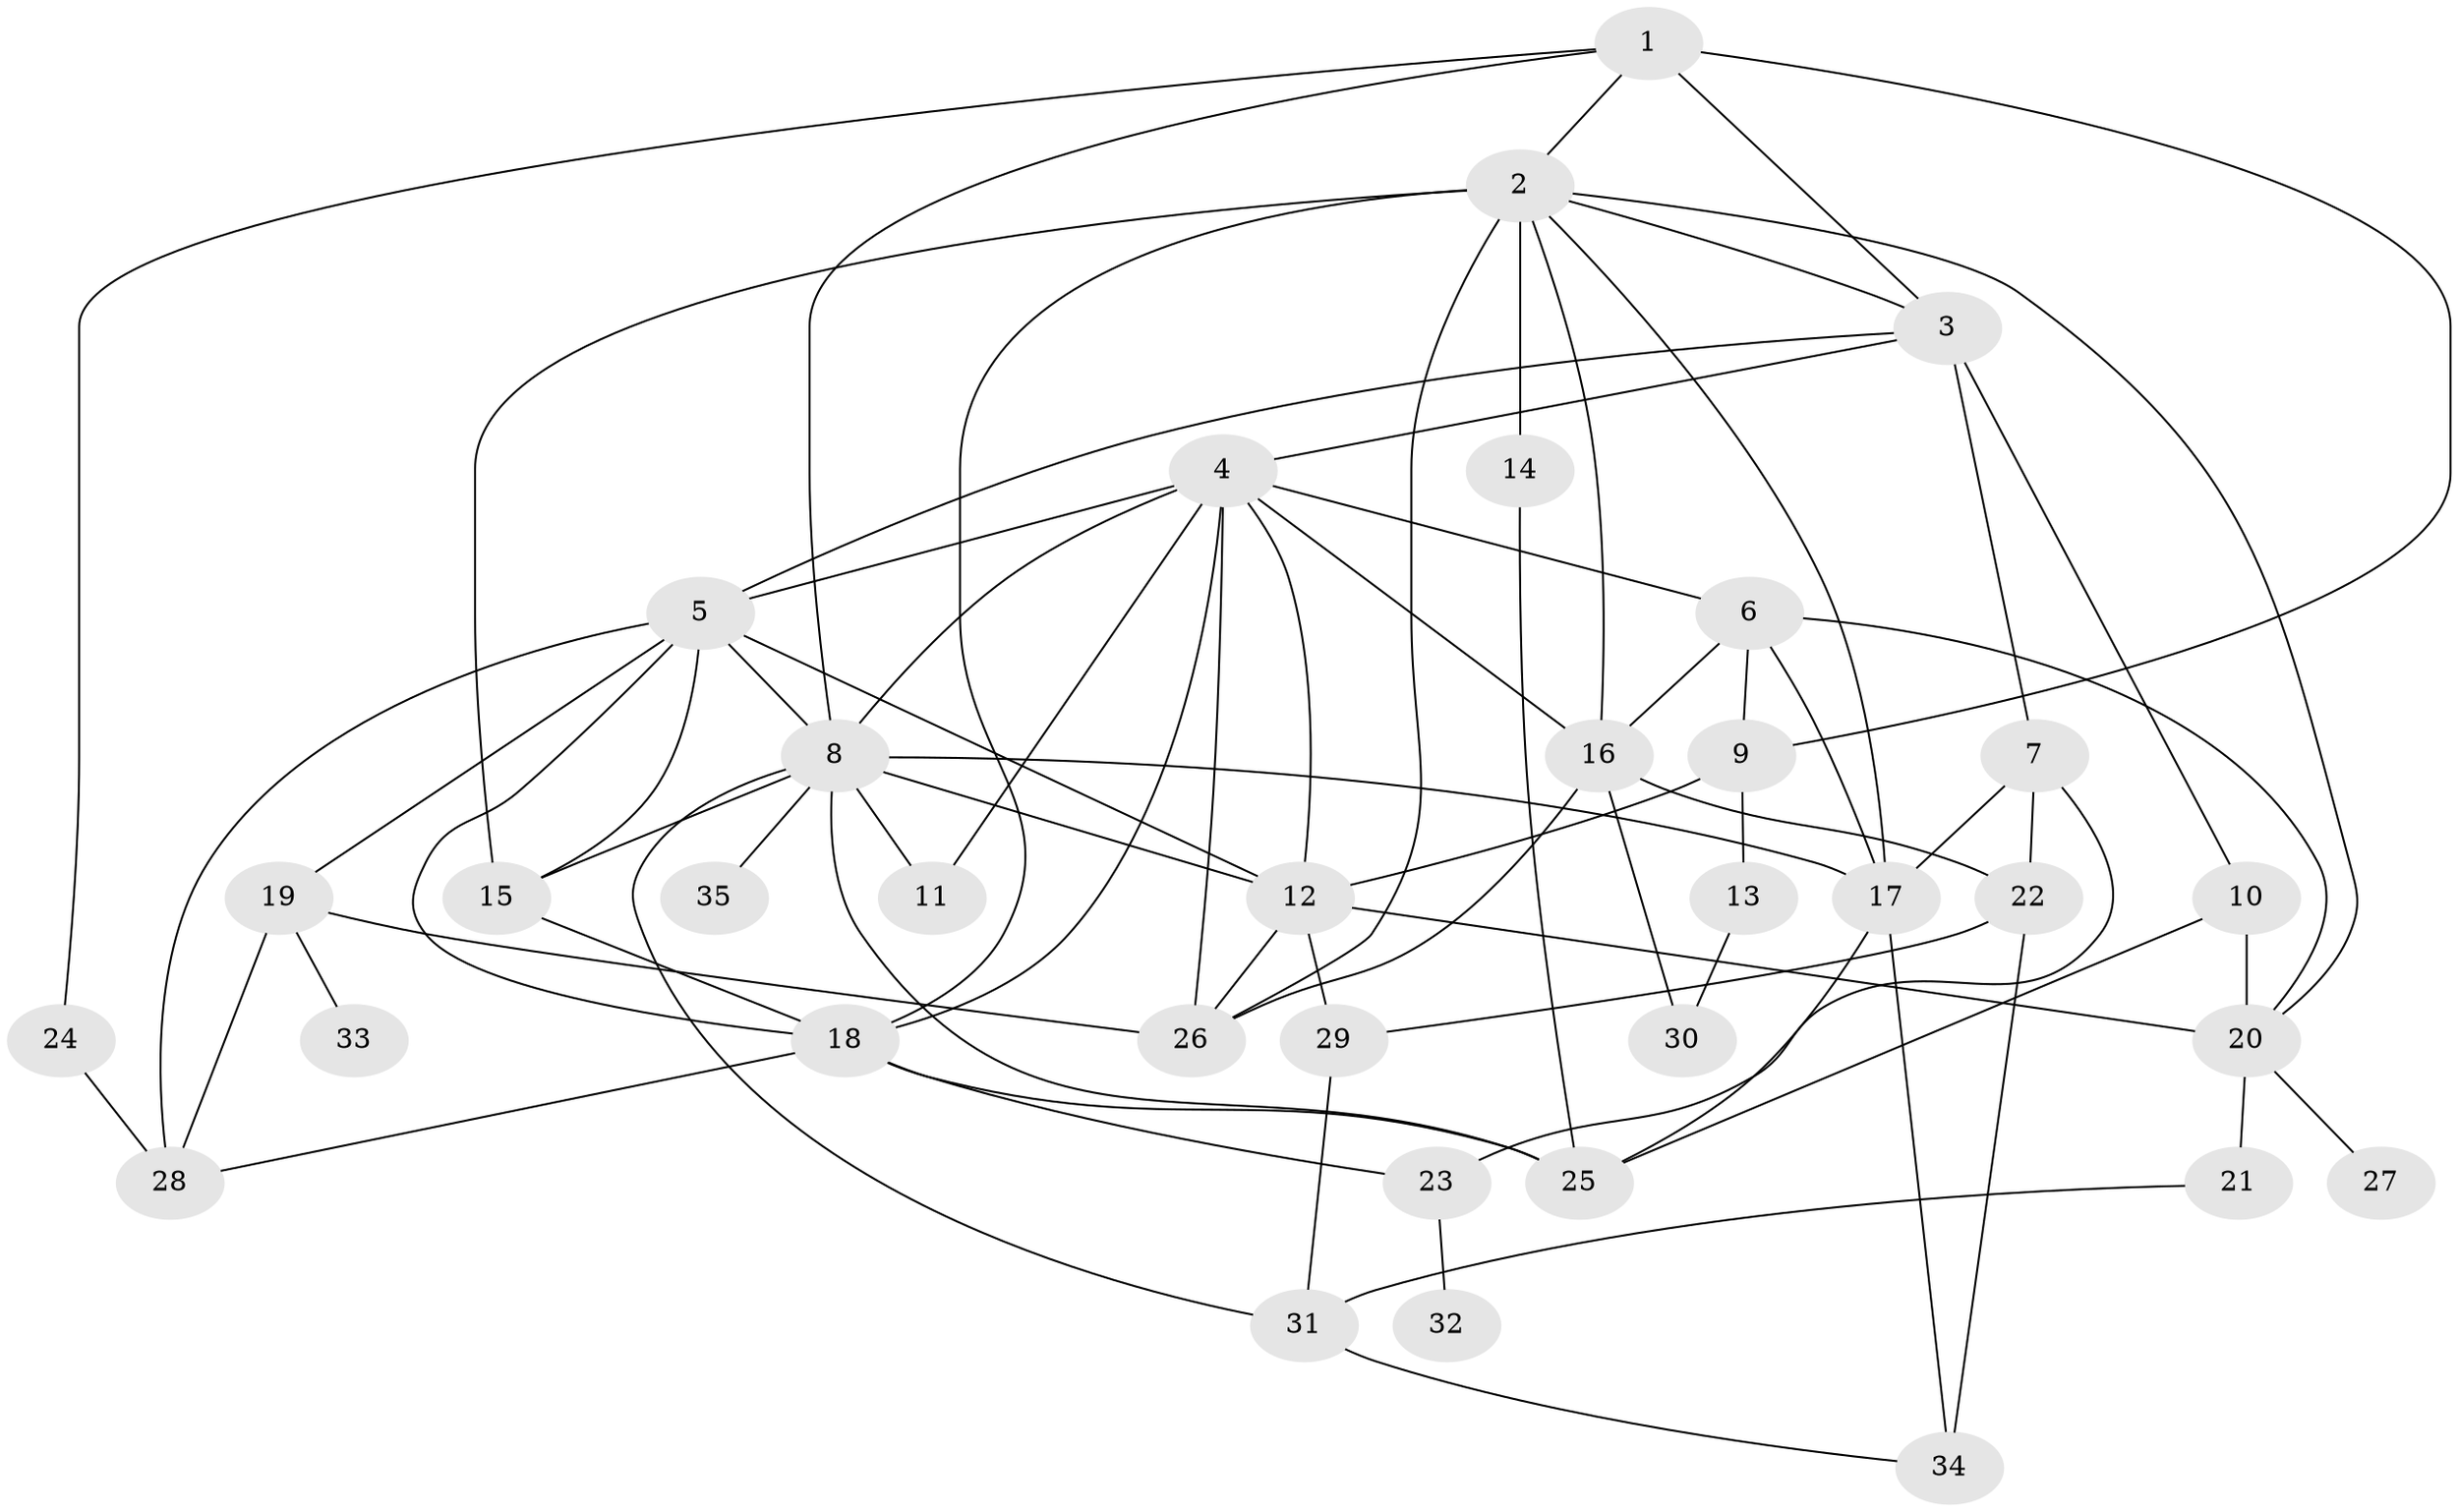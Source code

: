 // original degree distribution, {4: 0.11206896551724138, 6: 0.034482758620689655, 8: 0.008620689655172414, 7: 0.02586206896551724, 5: 0.08620689655172414, 3: 0.2672413793103448, 2: 0.27586206896551724, 1: 0.1896551724137931}
// Generated by graph-tools (version 1.1) at 2025/49/03/04/25 22:49:14]
// undirected, 35 vertices, 75 edges
graph export_dot {
  node [color=gray90,style=filled];
  1;
  2;
  3;
  4;
  5;
  6;
  7;
  8;
  9;
  10;
  11;
  12;
  13;
  14;
  15;
  16;
  17;
  18;
  19;
  20;
  21;
  22;
  23;
  24;
  25;
  26;
  27;
  28;
  29;
  30;
  31;
  32;
  33;
  34;
  35;
  1 -- 2 [weight=1.0];
  1 -- 3 [weight=1.0];
  1 -- 8 [weight=1.0];
  1 -- 9 [weight=2.0];
  1 -- 24 [weight=1.0];
  2 -- 3 [weight=1.0];
  2 -- 14 [weight=1.0];
  2 -- 15 [weight=2.0];
  2 -- 16 [weight=1.0];
  2 -- 17 [weight=1.0];
  2 -- 18 [weight=2.0];
  2 -- 20 [weight=1.0];
  2 -- 26 [weight=1.0];
  3 -- 4 [weight=1.0];
  3 -- 5 [weight=2.0];
  3 -- 7 [weight=1.0];
  3 -- 10 [weight=1.0];
  4 -- 5 [weight=2.0];
  4 -- 6 [weight=1.0];
  4 -- 8 [weight=1.0];
  4 -- 11 [weight=1.0];
  4 -- 12 [weight=1.0];
  4 -- 16 [weight=1.0];
  4 -- 18 [weight=1.0];
  4 -- 26 [weight=1.0];
  5 -- 8 [weight=1.0];
  5 -- 12 [weight=1.0];
  5 -- 15 [weight=2.0];
  5 -- 18 [weight=1.0];
  5 -- 19 [weight=1.0];
  5 -- 28 [weight=1.0];
  6 -- 9 [weight=1.0];
  6 -- 16 [weight=1.0];
  6 -- 17 [weight=1.0];
  6 -- 20 [weight=1.0];
  7 -- 17 [weight=1.0];
  7 -- 22 [weight=1.0];
  7 -- 23 [weight=1.0];
  8 -- 11 [weight=3.0];
  8 -- 12 [weight=1.0];
  8 -- 15 [weight=1.0];
  8 -- 17 [weight=1.0];
  8 -- 25 [weight=1.0];
  8 -- 31 [weight=1.0];
  8 -- 35 [weight=1.0];
  9 -- 12 [weight=1.0];
  9 -- 13 [weight=1.0];
  10 -- 20 [weight=1.0];
  10 -- 25 [weight=1.0];
  12 -- 20 [weight=1.0];
  12 -- 26 [weight=1.0];
  12 -- 29 [weight=1.0];
  13 -- 30 [weight=1.0];
  14 -- 25 [weight=1.0];
  15 -- 18 [weight=1.0];
  16 -- 22 [weight=1.0];
  16 -- 26 [weight=1.0];
  16 -- 30 [weight=1.0];
  17 -- 25 [weight=1.0];
  17 -- 34 [weight=1.0];
  18 -- 23 [weight=2.0];
  18 -- 25 [weight=1.0];
  18 -- 28 [weight=1.0];
  19 -- 26 [weight=2.0];
  19 -- 28 [weight=1.0];
  19 -- 33 [weight=2.0];
  20 -- 21 [weight=2.0];
  20 -- 27 [weight=1.0];
  21 -- 31 [weight=1.0];
  22 -- 29 [weight=1.0];
  22 -- 34 [weight=1.0];
  23 -- 32 [weight=2.0];
  24 -- 28 [weight=2.0];
  29 -- 31 [weight=1.0];
  31 -- 34 [weight=1.0];
}
